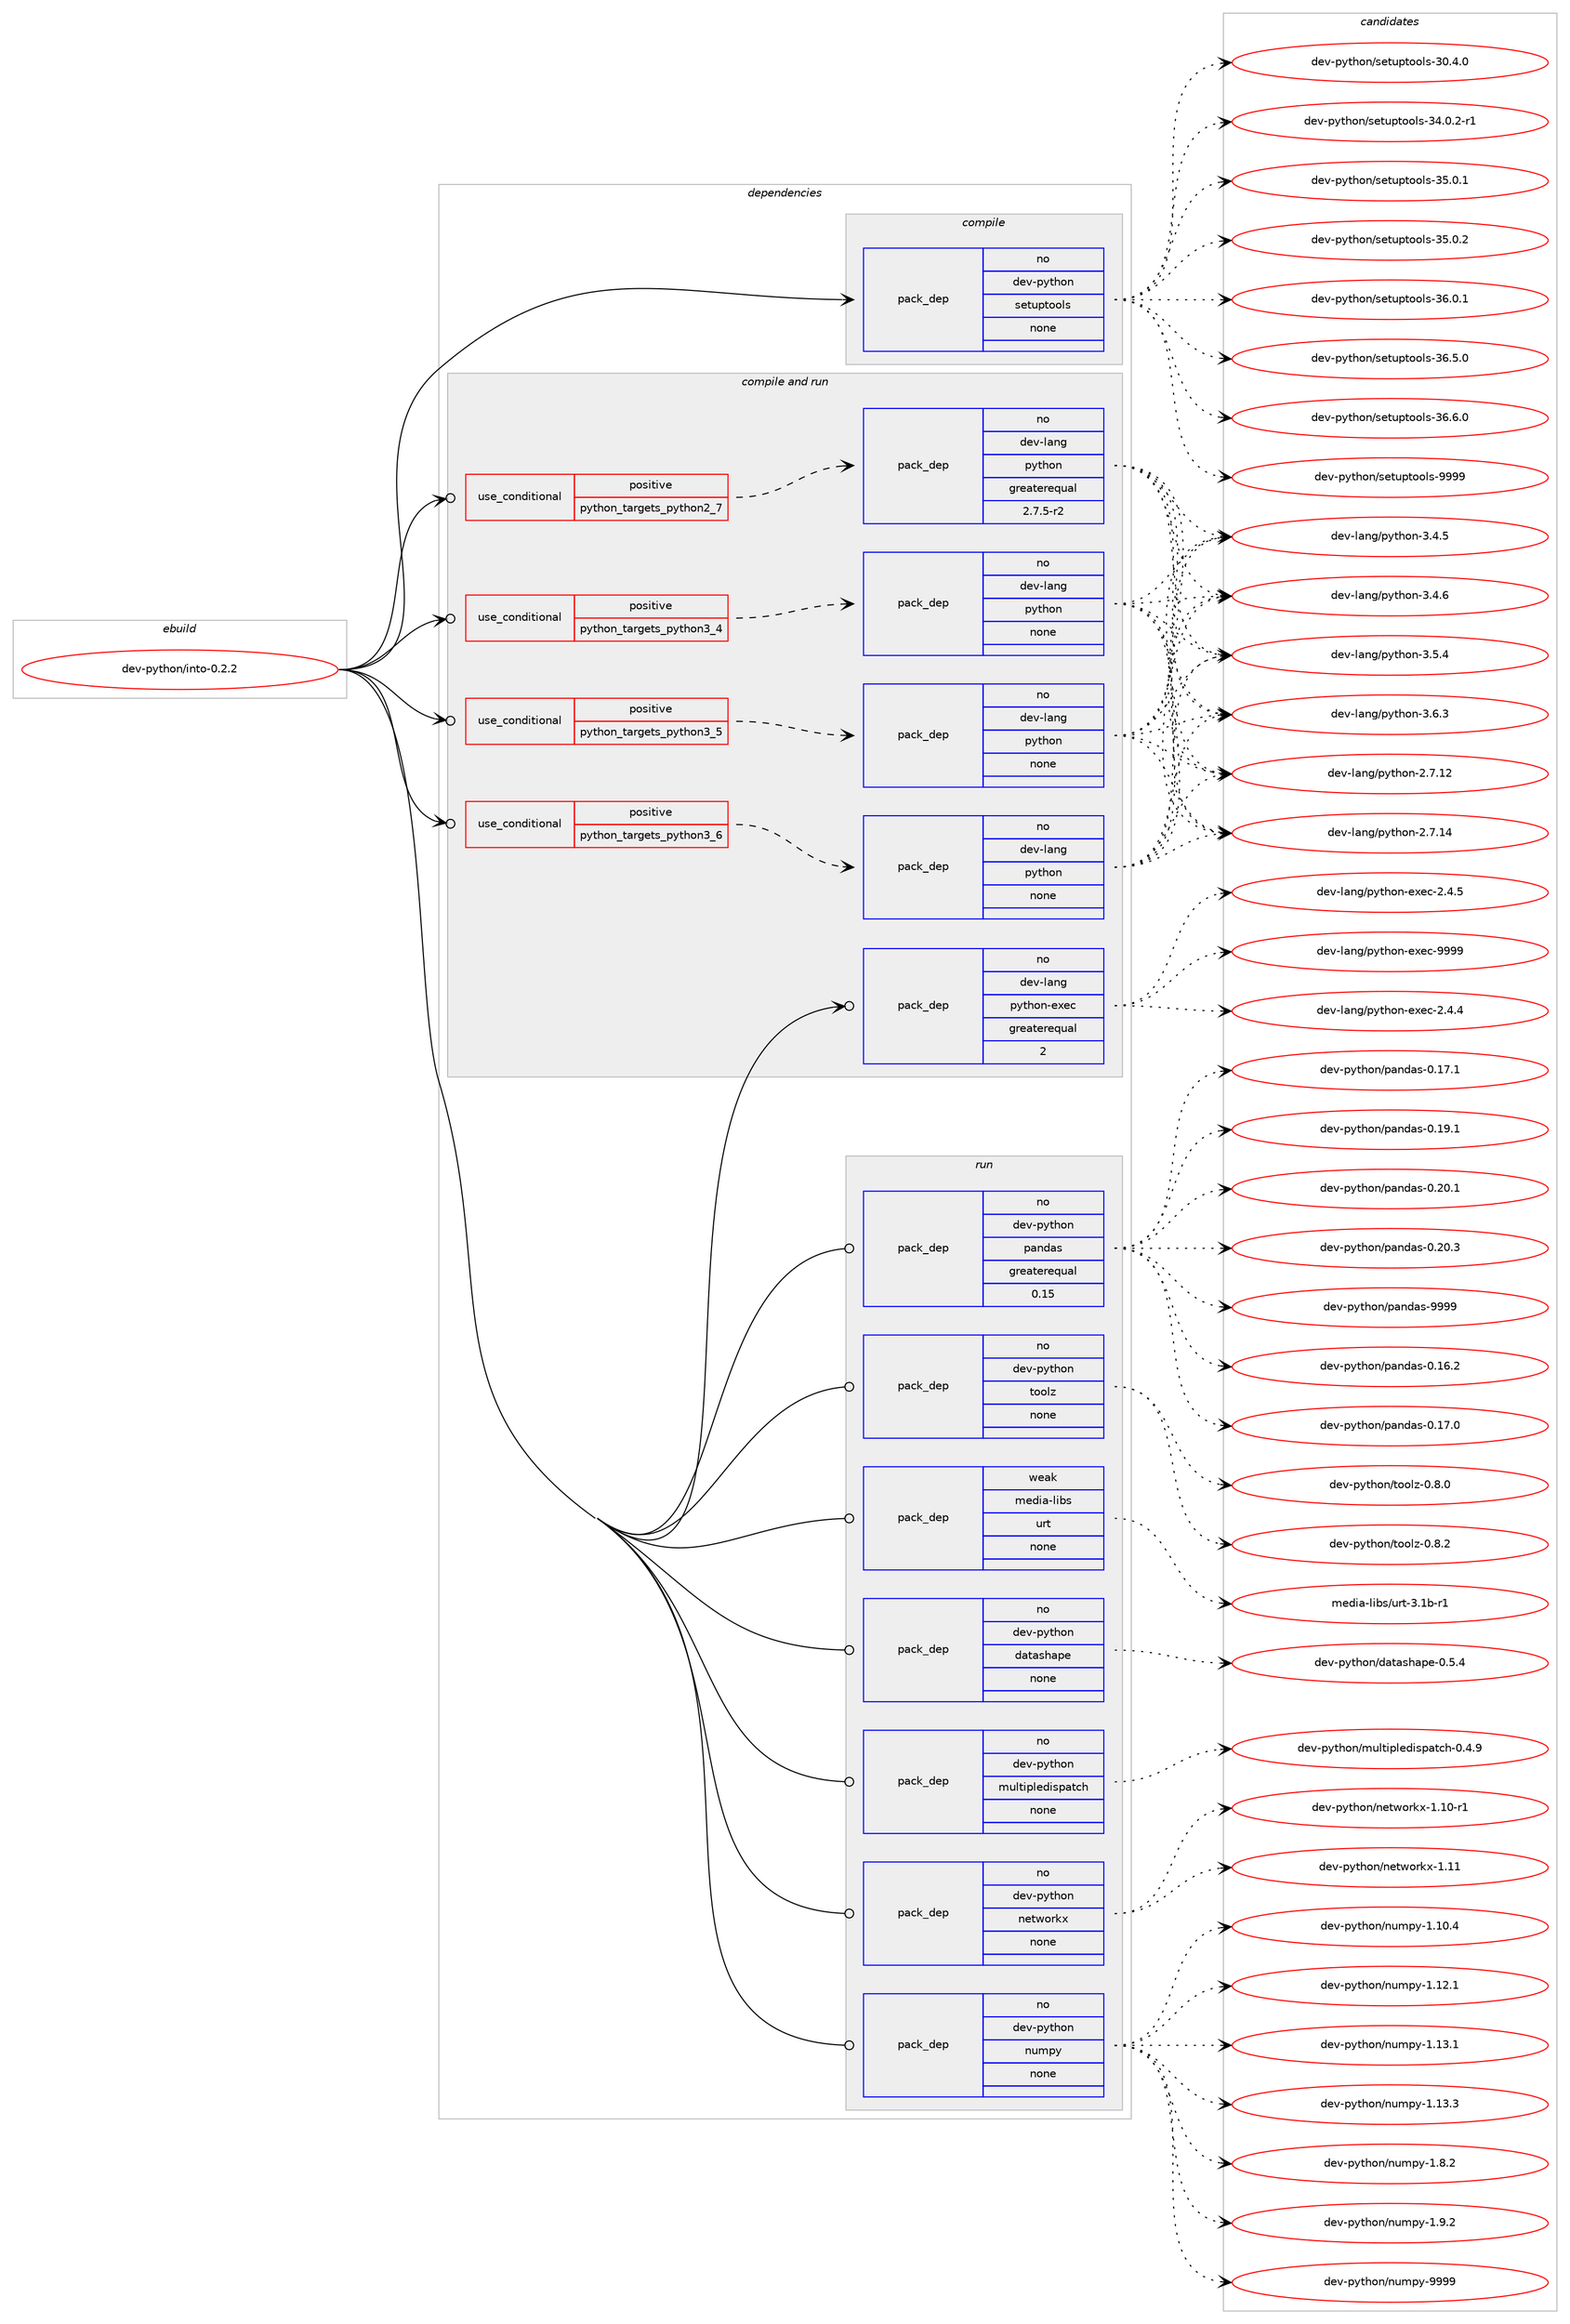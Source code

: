 digraph prolog {

# *************
# Graph options
# *************

newrank=true;
concentrate=true;
compound=true;
graph [rankdir=LR,fontname=Helvetica,fontsize=10,ranksep=1.5];#, ranksep=2.5, nodesep=0.2];
edge  [arrowhead=vee];
node  [fontname=Helvetica,fontsize=10];

# **********
# The ebuild
# **********

subgraph cluster_leftcol {
color=gray;
rank=same;
label=<<i>ebuild</i>>;
id [label="dev-python/into-0.2.2", color=red, width=4, href="../dev-python/into-0.2.2.svg"];
}

# ****************
# The dependencies
# ****************

subgraph cluster_midcol {
color=gray;
label=<<i>dependencies</i>>;
subgraph cluster_compile {
fillcolor="#eeeeee";
style=filled;
label=<<i>compile</i>>;
subgraph pack123480 {
dependency161290 [label=<<TABLE BORDER="0" CELLBORDER="1" CELLSPACING="0" CELLPADDING="4" WIDTH="220"><TR><TD ROWSPAN="6" CELLPADDING="30">pack_dep</TD></TR><TR><TD WIDTH="110">no</TD></TR><TR><TD>dev-python</TD></TR><TR><TD>setuptools</TD></TR><TR><TD>none</TD></TR><TR><TD></TD></TR></TABLE>>, shape=none, color=blue];
}
id:e -> dependency161290:w [weight=20,style="solid",arrowhead="vee"];
}
subgraph cluster_compileandrun {
fillcolor="#eeeeee";
style=filled;
label=<<i>compile and run</i>>;
subgraph cond33960 {
dependency161291 [label=<<TABLE BORDER="0" CELLBORDER="1" CELLSPACING="0" CELLPADDING="4"><TR><TD ROWSPAN="3" CELLPADDING="10">use_conditional</TD></TR><TR><TD>positive</TD></TR><TR><TD>python_targets_python2_7</TD></TR></TABLE>>, shape=none, color=red];
subgraph pack123481 {
dependency161292 [label=<<TABLE BORDER="0" CELLBORDER="1" CELLSPACING="0" CELLPADDING="4" WIDTH="220"><TR><TD ROWSPAN="6" CELLPADDING="30">pack_dep</TD></TR><TR><TD WIDTH="110">no</TD></TR><TR><TD>dev-lang</TD></TR><TR><TD>python</TD></TR><TR><TD>greaterequal</TD></TR><TR><TD>2.7.5-r2</TD></TR></TABLE>>, shape=none, color=blue];
}
dependency161291:e -> dependency161292:w [weight=20,style="dashed",arrowhead="vee"];
}
id:e -> dependency161291:w [weight=20,style="solid",arrowhead="odotvee"];
subgraph cond33961 {
dependency161293 [label=<<TABLE BORDER="0" CELLBORDER="1" CELLSPACING="0" CELLPADDING="4"><TR><TD ROWSPAN="3" CELLPADDING="10">use_conditional</TD></TR><TR><TD>positive</TD></TR><TR><TD>python_targets_python3_4</TD></TR></TABLE>>, shape=none, color=red];
subgraph pack123482 {
dependency161294 [label=<<TABLE BORDER="0" CELLBORDER="1" CELLSPACING="0" CELLPADDING="4" WIDTH="220"><TR><TD ROWSPAN="6" CELLPADDING="30">pack_dep</TD></TR><TR><TD WIDTH="110">no</TD></TR><TR><TD>dev-lang</TD></TR><TR><TD>python</TD></TR><TR><TD>none</TD></TR><TR><TD></TD></TR></TABLE>>, shape=none, color=blue];
}
dependency161293:e -> dependency161294:w [weight=20,style="dashed",arrowhead="vee"];
}
id:e -> dependency161293:w [weight=20,style="solid",arrowhead="odotvee"];
subgraph cond33962 {
dependency161295 [label=<<TABLE BORDER="0" CELLBORDER="1" CELLSPACING="0" CELLPADDING="4"><TR><TD ROWSPAN="3" CELLPADDING="10">use_conditional</TD></TR><TR><TD>positive</TD></TR><TR><TD>python_targets_python3_5</TD></TR></TABLE>>, shape=none, color=red];
subgraph pack123483 {
dependency161296 [label=<<TABLE BORDER="0" CELLBORDER="1" CELLSPACING="0" CELLPADDING="4" WIDTH="220"><TR><TD ROWSPAN="6" CELLPADDING="30">pack_dep</TD></TR><TR><TD WIDTH="110">no</TD></TR><TR><TD>dev-lang</TD></TR><TR><TD>python</TD></TR><TR><TD>none</TD></TR><TR><TD></TD></TR></TABLE>>, shape=none, color=blue];
}
dependency161295:e -> dependency161296:w [weight=20,style="dashed",arrowhead="vee"];
}
id:e -> dependency161295:w [weight=20,style="solid",arrowhead="odotvee"];
subgraph cond33963 {
dependency161297 [label=<<TABLE BORDER="0" CELLBORDER="1" CELLSPACING="0" CELLPADDING="4"><TR><TD ROWSPAN="3" CELLPADDING="10">use_conditional</TD></TR><TR><TD>positive</TD></TR><TR><TD>python_targets_python3_6</TD></TR></TABLE>>, shape=none, color=red];
subgraph pack123484 {
dependency161298 [label=<<TABLE BORDER="0" CELLBORDER="1" CELLSPACING="0" CELLPADDING="4" WIDTH="220"><TR><TD ROWSPAN="6" CELLPADDING="30">pack_dep</TD></TR><TR><TD WIDTH="110">no</TD></TR><TR><TD>dev-lang</TD></TR><TR><TD>python</TD></TR><TR><TD>none</TD></TR><TR><TD></TD></TR></TABLE>>, shape=none, color=blue];
}
dependency161297:e -> dependency161298:w [weight=20,style="dashed",arrowhead="vee"];
}
id:e -> dependency161297:w [weight=20,style="solid",arrowhead="odotvee"];
subgraph pack123485 {
dependency161299 [label=<<TABLE BORDER="0" CELLBORDER="1" CELLSPACING="0" CELLPADDING="4" WIDTH="220"><TR><TD ROWSPAN="6" CELLPADDING="30">pack_dep</TD></TR><TR><TD WIDTH="110">no</TD></TR><TR><TD>dev-lang</TD></TR><TR><TD>python-exec</TD></TR><TR><TD>greaterequal</TD></TR><TR><TD>2</TD></TR></TABLE>>, shape=none, color=blue];
}
id:e -> dependency161299:w [weight=20,style="solid",arrowhead="odotvee"];
}
subgraph cluster_run {
fillcolor="#eeeeee";
style=filled;
label=<<i>run</i>>;
subgraph pack123486 {
dependency161300 [label=<<TABLE BORDER="0" CELLBORDER="1" CELLSPACING="0" CELLPADDING="4" WIDTH="220"><TR><TD ROWSPAN="6" CELLPADDING="30">pack_dep</TD></TR><TR><TD WIDTH="110">no</TD></TR><TR><TD>dev-python</TD></TR><TR><TD>datashape</TD></TR><TR><TD>none</TD></TR><TR><TD></TD></TR></TABLE>>, shape=none, color=blue];
}
id:e -> dependency161300:w [weight=20,style="solid",arrowhead="odot"];
subgraph pack123487 {
dependency161301 [label=<<TABLE BORDER="0" CELLBORDER="1" CELLSPACING="0" CELLPADDING="4" WIDTH="220"><TR><TD ROWSPAN="6" CELLPADDING="30">pack_dep</TD></TR><TR><TD WIDTH="110">no</TD></TR><TR><TD>dev-python</TD></TR><TR><TD>multipledispatch</TD></TR><TR><TD>none</TD></TR><TR><TD></TD></TR></TABLE>>, shape=none, color=blue];
}
id:e -> dependency161301:w [weight=20,style="solid",arrowhead="odot"];
subgraph pack123488 {
dependency161302 [label=<<TABLE BORDER="0" CELLBORDER="1" CELLSPACING="0" CELLPADDING="4" WIDTH="220"><TR><TD ROWSPAN="6" CELLPADDING="30">pack_dep</TD></TR><TR><TD WIDTH="110">no</TD></TR><TR><TD>dev-python</TD></TR><TR><TD>networkx</TD></TR><TR><TD>none</TD></TR><TR><TD></TD></TR></TABLE>>, shape=none, color=blue];
}
id:e -> dependency161302:w [weight=20,style="solid",arrowhead="odot"];
subgraph pack123489 {
dependency161303 [label=<<TABLE BORDER="0" CELLBORDER="1" CELLSPACING="0" CELLPADDING="4" WIDTH="220"><TR><TD ROWSPAN="6" CELLPADDING="30">pack_dep</TD></TR><TR><TD WIDTH="110">no</TD></TR><TR><TD>dev-python</TD></TR><TR><TD>numpy</TD></TR><TR><TD>none</TD></TR><TR><TD></TD></TR></TABLE>>, shape=none, color=blue];
}
id:e -> dependency161303:w [weight=20,style="solid",arrowhead="odot"];
subgraph pack123490 {
dependency161304 [label=<<TABLE BORDER="0" CELLBORDER="1" CELLSPACING="0" CELLPADDING="4" WIDTH="220"><TR><TD ROWSPAN="6" CELLPADDING="30">pack_dep</TD></TR><TR><TD WIDTH="110">no</TD></TR><TR><TD>dev-python</TD></TR><TR><TD>pandas</TD></TR><TR><TD>greaterequal</TD></TR><TR><TD>0.15</TD></TR></TABLE>>, shape=none, color=blue];
}
id:e -> dependency161304:w [weight=20,style="solid",arrowhead="odot"];
subgraph pack123491 {
dependency161305 [label=<<TABLE BORDER="0" CELLBORDER="1" CELLSPACING="0" CELLPADDING="4" WIDTH="220"><TR><TD ROWSPAN="6" CELLPADDING="30">pack_dep</TD></TR><TR><TD WIDTH="110">no</TD></TR><TR><TD>dev-python</TD></TR><TR><TD>toolz</TD></TR><TR><TD>none</TD></TR><TR><TD></TD></TR></TABLE>>, shape=none, color=blue];
}
id:e -> dependency161305:w [weight=20,style="solid",arrowhead="odot"];
subgraph pack123492 {
dependency161306 [label=<<TABLE BORDER="0" CELLBORDER="1" CELLSPACING="0" CELLPADDING="4" WIDTH="220"><TR><TD ROWSPAN="6" CELLPADDING="30">pack_dep</TD></TR><TR><TD WIDTH="110">weak</TD></TR><TR><TD>media-libs</TD></TR><TR><TD>urt</TD></TR><TR><TD>none</TD></TR><TR><TD></TD></TR></TABLE>>, shape=none, color=blue];
}
id:e -> dependency161306:w [weight=20,style="solid",arrowhead="odot"];
}
}

# **************
# The candidates
# **************

subgraph cluster_choices {
rank=same;
color=gray;
label=<<i>candidates</i>>;

subgraph choice123480 {
color=black;
nodesep=1;
choice100101118451121211161041111104711510111611711211611111110811545514846524648 [label="dev-python/setuptools-30.4.0", color=red, width=4,href="../dev-python/setuptools-30.4.0.svg"];
choice1001011184511212111610411111047115101116117112116111111108115455152464846504511449 [label="dev-python/setuptools-34.0.2-r1", color=red, width=4,href="../dev-python/setuptools-34.0.2-r1.svg"];
choice100101118451121211161041111104711510111611711211611111110811545515346484649 [label="dev-python/setuptools-35.0.1", color=red, width=4,href="../dev-python/setuptools-35.0.1.svg"];
choice100101118451121211161041111104711510111611711211611111110811545515346484650 [label="dev-python/setuptools-35.0.2", color=red, width=4,href="../dev-python/setuptools-35.0.2.svg"];
choice100101118451121211161041111104711510111611711211611111110811545515446484649 [label="dev-python/setuptools-36.0.1", color=red, width=4,href="../dev-python/setuptools-36.0.1.svg"];
choice100101118451121211161041111104711510111611711211611111110811545515446534648 [label="dev-python/setuptools-36.5.0", color=red, width=4,href="../dev-python/setuptools-36.5.0.svg"];
choice100101118451121211161041111104711510111611711211611111110811545515446544648 [label="dev-python/setuptools-36.6.0", color=red, width=4,href="../dev-python/setuptools-36.6.0.svg"];
choice10010111845112121116104111110471151011161171121161111111081154557575757 [label="dev-python/setuptools-9999", color=red, width=4,href="../dev-python/setuptools-9999.svg"];
dependency161290:e -> choice100101118451121211161041111104711510111611711211611111110811545514846524648:w [style=dotted,weight="100"];
dependency161290:e -> choice1001011184511212111610411111047115101116117112116111111108115455152464846504511449:w [style=dotted,weight="100"];
dependency161290:e -> choice100101118451121211161041111104711510111611711211611111110811545515346484649:w [style=dotted,weight="100"];
dependency161290:e -> choice100101118451121211161041111104711510111611711211611111110811545515346484650:w [style=dotted,weight="100"];
dependency161290:e -> choice100101118451121211161041111104711510111611711211611111110811545515446484649:w [style=dotted,weight="100"];
dependency161290:e -> choice100101118451121211161041111104711510111611711211611111110811545515446534648:w [style=dotted,weight="100"];
dependency161290:e -> choice100101118451121211161041111104711510111611711211611111110811545515446544648:w [style=dotted,weight="100"];
dependency161290:e -> choice10010111845112121116104111110471151011161171121161111111081154557575757:w [style=dotted,weight="100"];
}
subgraph choice123481 {
color=black;
nodesep=1;
choice10010111845108971101034711212111610411111045504655464950 [label="dev-lang/python-2.7.12", color=red, width=4,href="../dev-lang/python-2.7.12.svg"];
choice10010111845108971101034711212111610411111045504655464952 [label="dev-lang/python-2.7.14", color=red, width=4,href="../dev-lang/python-2.7.14.svg"];
choice100101118451089711010347112121116104111110455146524653 [label="dev-lang/python-3.4.5", color=red, width=4,href="../dev-lang/python-3.4.5.svg"];
choice100101118451089711010347112121116104111110455146524654 [label="dev-lang/python-3.4.6", color=red, width=4,href="../dev-lang/python-3.4.6.svg"];
choice100101118451089711010347112121116104111110455146534652 [label="dev-lang/python-3.5.4", color=red, width=4,href="../dev-lang/python-3.5.4.svg"];
choice100101118451089711010347112121116104111110455146544651 [label="dev-lang/python-3.6.3", color=red, width=4,href="../dev-lang/python-3.6.3.svg"];
dependency161292:e -> choice10010111845108971101034711212111610411111045504655464950:w [style=dotted,weight="100"];
dependency161292:e -> choice10010111845108971101034711212111610411111045504655464952:w [style=dotted,weight="100"];
dependency161292:e -> choice100101118451089711010347112121116104111110455146524653:w [style=dotted,weight="100"];
dependency161292:e -> choice100101118451089711010347112121116104111110455146524654:w [style=dotted,weight="100"];
dependency161292:e -> choice100101118451089711010347112121116104111110455146534652:w [style=dotted,weight="100"];
dependency161292:e -> choice100101118451089711010347112121116104111110455146544651:w [style=dotted,weight="100"];
}
subgraph choice123482 {
color=black;
nodesep=1;
choice10010111845108971101034711212111610411111045504655464950 [label="dev-lang/python-2.7.12", color=red, width=4,href="../dev-lang/python-2.7.12.svg"];
choice10010111845108971101034711212111610411111045504655464952 [label="dev-lang/python-2.7.14", color=red, width=4,href="../dev-lang/python-2.7.14.svg"];
choice100101118451089711010347112121116104111110455146524653 [label="dev-lang/python-3.4.5", color=red, width=4,href="../dev-lang/python-3.4.5.svg"];
choice100101118451089711010347112121116104111110455146524654 [label="dev-lang/python-3.4.6", color=red, width=4,href="../dev-lang/python-3.4.6.svg"];
choice100101118451089711010347112121116104111110455146534652 [label="dev-lang/python-3.5.4", color=red, width=4,href="../dev-lang/python-3.5.4.svg"];
choice100101118451089711010347112121116104111110455146544651 [label="dev-lang/python-3.6.3", color=red, width=4,href="../dev-lang/python-3.6.3.svg"];
dependency161294:e -> choice10010111845108971101034711212111610411111045504655464950:w [style=dotted,weight="100"];
dependency161294:e -> choice10010111845108971101034711212111610411111045504655464952:w [style=dotted,weight="100"];
dependency161294:e -> choice100101118451089711010347112121116104111110455146524653:w [style=dotted,weight="100"];
dependency161294:e -> choice100101118451089711010347112121116104111110455146524654:w [style=dotted,weight="100"];
dependency161294:e -> choice100101118451089711010347112121116104111110455146534652:w [style=dotted,weight="100"];
dependency161294:e -> choice100101118451089711010347112121116104111110455146544651:w [style=dotted,weight="100"];
}
subgraph choice123483 {
color=black;
nodesep=1;
choice10010111845108971101034711212111610411111045504655464950 [label="dev-lang/python-2.7.12", color=red, width=4,href="../dev-lang/python-2.7.12.svg"];
choice10010111845108971101034711212111610411111045504655464952 [label="dev-lang/python-2.7.14", color=red, width=4,href="../dev-lang/python-2.7.14.svg"];
choice100101118451089711010347112121116104111110455146524653 [label="dev-lang/python-3.4.5", color=red, width=4,href="../dev-lang/python-3.4.5.svg"];
choice100101118451089711010347112121116104111110455146524654 [label="dev-lang/python-3.4.6", color=red, width=4,href="../dev-lang/python-3.4.6.svg"];
choice100101118451089711010347112121116104111110455146534652 [label="dev-lang/python-3.5.4", color=red, width=4,href="../dev-lang/python-3.5.4.svg"];
choice100101118451089711010347112121116104111110455146544651 [label="dev-lang/python-3.6.3", color=red, width=4,href="../dev-lang/python-3.6.3.svg"];
dependency161296:e -> choice10010111845108971101034711212111610411111045504655464950:w [style=dotted,weight="100"];
dependency161296:e -> choice10010111845108971101034711212111610411111045504655464952:w [style=dotted,weight="100"];
dependency161296:e -> choice100101118451089711010347112121116104111110455146524653:w [style=dotted,weight="100"];
dependency161296:e -> choice100101118451089711010347112121116104111110455146524654:w [style=dotted,weight="100"];
dependency161296:e -> choice100101118451089711010347112121116104111110455146534652:w [style=dotted,weight="100"];
dependency161296:e -> choice100101118451089711010347112121116104111110455146544651:w [style=dotted,weight="100"];
}
subgraph choice123484 {
color=black;
nodesep=1;
choice10010111845108971101034711212111610411111045504655464950 [label="dev-lang/python-2.7.12", color=red, width=4,href="../dev-lang/python-2.7.12.svg"];
choice10010111845108971101034711212111610411111045504655464952 [label="dev-lang/python-2.7.14", color=red, width=4,href="../dev-lang/python-2.7.14.svg"];
choice100101118451089711010347112121116104111110455146524653 [label="dev-lang/python-3.4.5", color=red, width=4,href="../dev-lang/python-3.4.5.svg"];
choice100101118451089711010347112121116104111110455146524654 [label="dev-lang/python-3.4.6", color=red, width=4,href="../dev-lang/python-3.4.6.svg"];
choice100101118451089711010347112121116104111110455146534652 [label="dev-lang/python-3.5.4", color=red, width=4,href="../dev-lang/python-3.5.4.svg"];
choice100101118451089711010347112121116104111110455146544651 [label="dev-lang/python-3.6.3", color=red, width=4,href="../dev-lang/python-3.6.3.svg"];
dependency161298:e -> choice10010111845108971101034711212111610411111045504655464950:w [style=dotted,weight="100"];
dependency161298:e -> choice10010111845108971101034711212111610411111045504655464952:w [style=dotted,weight="100"];
dependency161298:e -> choice100101118451089711010347112121116104111110455146524653:w [style=dotted,weight="100"];
dependency161298:e -> choice100101118451089711010347112121116104111110455146524654:w [style=dotted,weight="100"];
dependency161298:e -> choice100101118451089711010347112121116104111110455146534652:w [style=dotted,weight="100"];
dependency161298:e -> choice100101118451089711010347112121116104111110455146544651:w [style=dotted,weight="100"];
}
subgraph choice123485 {
color=black;
nodesep=1;
choice1001011184510897110103471121211161041111104510112010199455046524652 [label="dev-lang/python-exec-2.4.4", color=red, width=4,href="../dev-lang/python-exec-2.4.4.svg"];
choice1001011184510897110103471121211161041111104510112010199455046524653 [label="dev-lang/python-exec-2.4.5", color=red, width=4,href="../dev-lang/python-exec-2.4.5.svg"];
choice10010111845108971101034711212111610411111045101120101994557575757 [label="dev-lang/python-exec-9999", color=red, width=4,href="../dev-lang/python-exec-9999.svg"];
dependency161299:e -> choice1001011184510897110103471121211161041111104510112010199455046524652:w [style=dotted,weight="100"];
dependency161299:e -> choice1001011184510897110103471121211161041111104510112010199455046524653:w [style=dotted,weight="100"];
dependency161299:e -> choice10010111845108971101034711212111610411111045101120101994557575757:w [style=dotted,weight="100"];
}
subgraph choice123486 {
color=black;
nodesep=1;
choice1001011184511212111610411111047100971169711510497112101454846534652 [label="dev-python/datashape-0.5.4", color=red, width=4,href="../dev-python/datashape-0.5.4.svg"];
dependency161300:e -> choice1001011184511212111610411111047100971169711510497112101454846534652:w [style=dotted,weight="100"];
}
subgraph choice123487 {
color=black;
nodesep=1;
choice10010111845112121116104111110471091171081161051121081011001051151129711699104454846524657 [label="dev-python/multipledispatch-0.4.9", color=red, width=4,href="../dev-python/multipledispatch-0.4.9.svg"];
dependency161301:e -> choice10010111845112121116104111110471091171081161051121081011001051151129711699104454846524657:w [style=dotted,weight="100"];
}
subgraph choice123488 {
color=black;
nodesep=1;
choice100101118451121211161041111104711010111611911111410712045494649484511449 [label="dev-python/networkx-1.10-r1", color=red, width=4,href="../dev-python/networkx-1.10-r1.svg"];
choice10010111845112121116104111110471101011161191111141071204549464949 [label="dev-python/networkx-1.11", color=red, width=4,href="../dev-python/networkx-1.11.svg"];
dependency161302:e -> choice100101118451121211161041111104711010111611911111410712045494649484511449:w [style=dotted,weight="100"];
dependency161302:e -> choice10010111845112121116104111110471101011161191111141071204549464949:w [style=dotted,weight="100"];
}
subgraph choice123489 {
color=black;
nodesep=1;
choice100101118451121211161041111104711011710911212145494649484652 [label="dev-python/numpy-1.10.4", color=red, width=4,href="../dev-python/numpy-1.10.4.svg"];
choice100101118451121211161041111104711011710911212145494649504649 [label="dev-python/numpy-1.12.1", color=red, width=4,href="../dev-python/numpy-1.12.1.svg"];
choice100101118451121211161041111104711011710911212145494649514649 [label="dev-python/numpy-1.13.1", color=red, width=4,href="../dev-python/numpy-1.13.1.svg"];
choice100101118451121211161041111104711011710911212145494649514651 [label="dev-python/numpy-1.13.3", color=red, width=4,href="../dev-python/numpy-1.13.3.svg"];
choice1001011184511212111610411111047110117109112121454946564650 [label="dev-python/numpy-1.8.2", color=red, width=4,href="../dev-python/numpy-1.8.2.svg"];
choice1001011184511212111610411111047110117109112121454946574650 [label="dev-python/numpy-1.9.2", color=red, width=4,href="../dev-python/numpy-1.9.2.svg"];
choice10010111845112121116104111110471101171091121214557575757 [label="dev-python/numpy-9999", color=red, width=4,href="../dev-python/numpy-9999.svg"];
dependency161303:e -> choice100101118451121211161041111104711011710911212145494649484652:w [style=dotted,weight="100"];
dependency161303:e -> choice100101118451121211161041111104711011710911212145494649504649:w [style=dotted,weight="100"];
dependency161303:e -> choice100101118451121211161041111104711011710911212145494649514649:w [style=dotted,weight="100"];
dependency161303:e -> choice100101118451121211161041111104711011710911212145494649514651:w [style=dotted,weight="100"];
dependency161303:e -> choice1001011184511212111610411111047110117109112121454946564650:w [style=dotted,weight="100"];
dependency161303:e -> choice1001011184511212111610411111047110117109112121454946574650:w [style=dotted,weight="100"];
dependency161303:e -> choice10010111845112121116104111110471101171091121214557575757:w [style=dotted,weight="100"];
}
subgraph choice123490 {
color=black;
nodesep=1;
choice1001011184511212111610411111047112971101009711545484649544650 [label="dev-python/pandas-0.16.2", color=red, width=4,href="../dev-python/pandas-0.16.2.svg"];
choice1001011184511212111610411111047112971101009711545484649554648 [label="dev-python/pandas-0.17.0", color=red, width=4,href="../dev-python/pandas-0.17.0.svg"];
choice1001011184511212111610411111047112971101009711545484649554649 [label="dev-python/pandas-0.17.1", color=red, width=4,href="../dev-python/pandas-0.17.1.svg"];
choice1001011184511212111610411111047112971101009711545484649574649 [label="dev-python/pandas-0.19.1", color=red, width=4,href="../dev-python/pandas-0.19.1.svg"];
choice1001011184511212111610411111047112971101009711545484650484649 [label="dev-python/pandas-0.20.1", color=red, width=4,href="../dev-python/pandas-0.20.1.svg"];
choice1001011184511212111610411111047112971101009711545484650484651 [label="dev-python/pandas-0.20.3", color=red, width=4,href="../dev-python/pandas-0.20.3.svg"];
choice100101118451121211161041111104711297110100971154557575757 [label="dev-python/pandas-9999", color=red, width=4,href="../dev-python/pandas-9999.svg"];
dependency161304:e -> choice1001011184511212111610411111047112971101009711545484649544650:w [style=dotted,weight="100"];
dependency161304:e -> choice1001011184511212111610411111047112971101009711545484649554648:w [style=dotted,weight="100"];
dependency161304:e -> choice1001011184511212111610411111047112971101009711545484649554649:w [style=dotted,weight="100"];
dependency161304:e -> choice1001011184511212111610411111047112971101009711545484649574649:w [style=dotted,weight="100"];
dependency161304:e -> choice1001011184511212111610411111047112971101009711545484650484649:w [style=dotted,weight="100"];
dependency161304:e -> choice1001011184511212111610411111047112971101009711545484650484651:w [style=dotted,weight="100"];
dependency161304:e -> choice100101118451121211161041111104711297110100971154557575757:w [style=dotted,weight="100"];
}
subgraph choice123491 {
color=black;
nodesep=1;
choice1001011184511212111610411111047116111111108122454846564648 [label="dev-python/toolz-0.8.0", color=red, width=4,href="../dev-python/toolz-0.8.0.svg"];
choice1001011184511212111610411111047116111111108122454846564650 [label="dev-python/toolz-0.8.2", color=red, width=4,href="../dev-python/toolz-0.8.2.svg"];
dependency161305:e -> choice1001011184511212111610411111047116111111108122454846564648:w [style=dotted,weight="100"];
dependency161305:e -> choice1001011184511212111610411111047116111111108122454846564650:w [style=dotted,weight="100"];
}
subgraph choice123492 {
color=black;
nodesep=1;
choice1091011001059745108105981154711711411645514649984511449 [label="media-libs/urt-3.1b-r1", color=red, width=4,href="../media-libs/urt-3.1b-r1.svg"];
dependency161306:e -> choice1091011001059745108105981154711711411645514649984511449:w [style=dotted,weight="100"];
}
}

}
